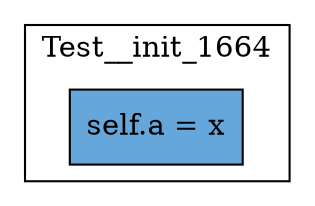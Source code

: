 digraph "field-double-init-1" {
    node [shape=box];
    subgraph "cluster_Test__init_1664" {
        label="Test__init_1664";
        "Test__init_1664_141" [label="self.a = x",style=filled,fillcolor="#66A7DB"];
    }
}
